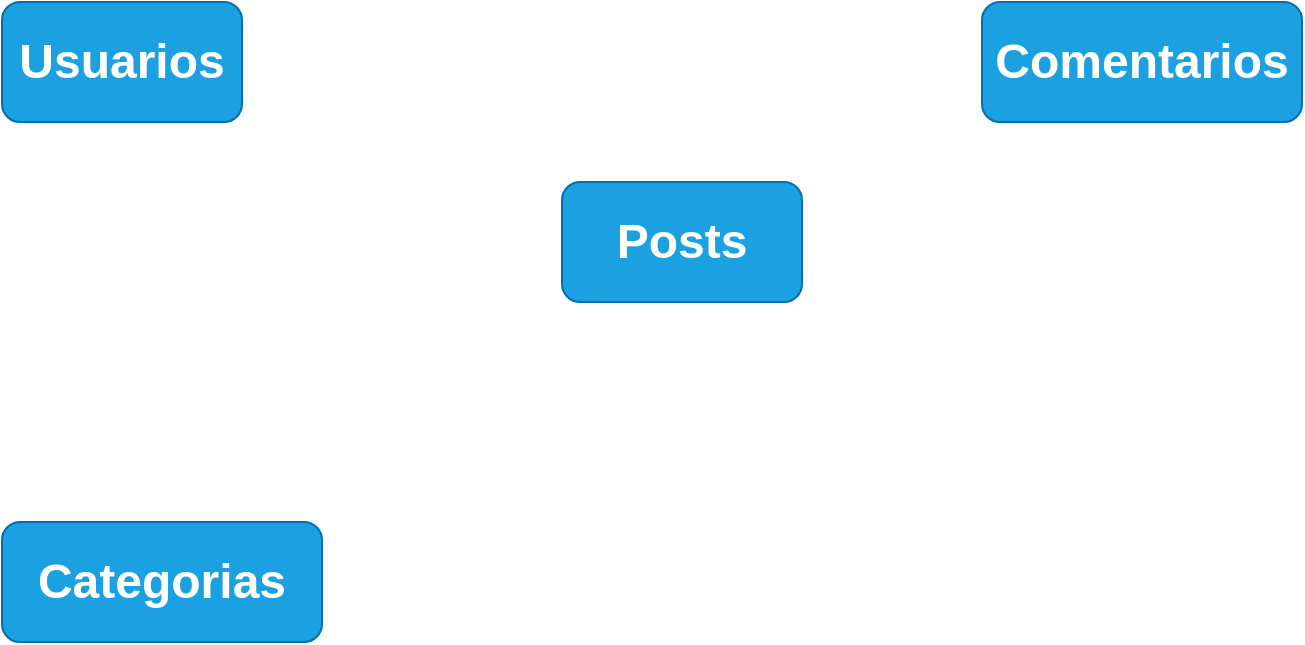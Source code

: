 <mxfile version="20.8.8" type="github">
  <diagram name="Page-1" id="ao6aAHn8_ZMpigJdrHCM">
    <mxGraphModel dx="880" dy="502" grid="1" gridSize="10" guides="1" tooltips="1" connect="1" arrows="1" fold="1" page="1" pageScale="1" pageWidth="850" pageHeight="1100" math="0" shadow="0">
      <root>
        <mxCell id="0" />
        <mxCell id="1" parent="0" />
        <mxCell id="60FBYSFak8FXu6HTe2es-1" value="&lt;h1&gt;&lt;font style=&quot;&quot; color=&quot;#ffffff&quot;&gt;Usuarios&lt;/font&gt;&lt;/h1&gt;" style="rounded=1;whiteSpace=wrap;html=1;fillColor=#1ba1e2;strokeColor=#006EAF;labelBackgroundColor=none;fontColor=#ffffff;" vertex="1" parent="1">
          <mxGeometry x="40" y="80" width="120" height="60" as="geometry" />
        </mxCell>
        <mxCell id="60FBYSFak8FXu6HTe2es-2" value="&lt;h1&gt;&lt;font style=&quot;&quot; color=&quot;#ffffff&quot;&gt;Comentarios&lt;/font&gt;&lt;/h1&gt;" style="rounded=1;whiteSpace=wrap;html=1;fillColor=#1ba1e2;strokeColor=#006EAF;labelBackgroundColor=none;fontColor=#ffffff;" vertex="1" parent="1">
          <mxGeometry x="530" y="80" width="160" height="60" as="geometry" />
        </mxCell>
        <mxCell id="60FBYSFak8FXu6HTe2es-3" value="&lt;h1&gt;&lt;font style=&quot;&quot; color=&quot;#ffffff&quot;&gt;Posts&lt;/font&gt;&lt;/h1&gt;" style="rounded=1;whiteSpace=wrap;html=1;fillColor=#1ba1e2;strokeColor=#006EAF;labelBackgroundColor=none;fontColor=#ffffff;" vertex="1" parent="1">
          <mxGeometry x="320" y="170" width="120" height="60" as="geometry" />
        </mxCell>
        <mxCell id="60FBYSFak8FXu6HTe2es-4" value="&lt;h1&gt;&lt;font style=&quot;&quot; color=&quot;#ffffff&quot;&gt;Categorias&lt;/font&gt;&lt;/h1&gt;" style="rounded=1;whiteSpace=wrap;html=1;fillColor=#1ba1e2;strokeColor=#006EAF;labelBackgroundColor=none;fontColor=#ffffff;" vertex="1" parent="1">
          <mxGeometry x="40" y="340" width="160" height="60" as="geometry" />
        </mxCell>
      </root>
    </mxGraphModel>
  </diagram>
</mxfile>
